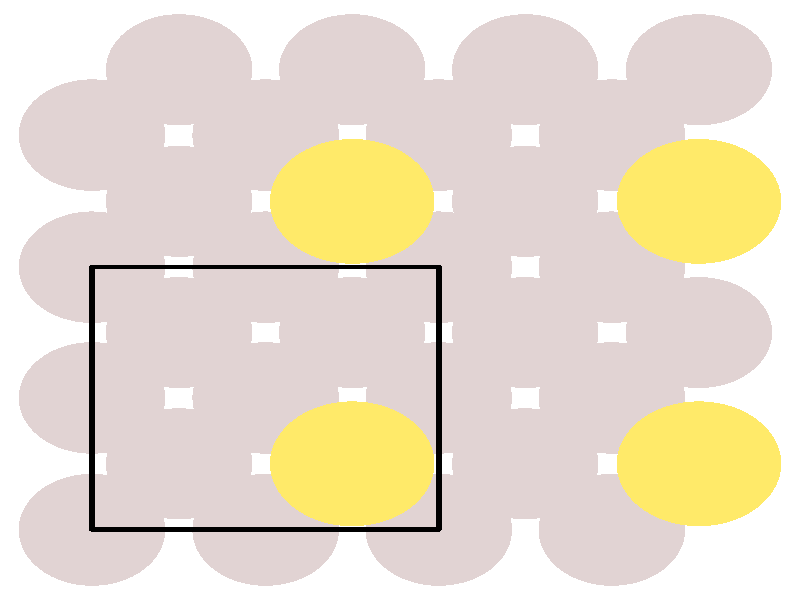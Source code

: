 #include "colors.inc"
#include "finish.inc"

global_settings {assumed_gamma 1 max_trace_level 6}
background {color White}
camera {orthographic
  right -13.22*x up 13.08*y
  direction 1.00*z
  location <0,0,50.00> look_at <0,0,0>}
light_source {<  2.00,   3.00,  40.00> color White
  area_light <0.70, 0, 0>, <0, 0.70, 0>, 3, 3
  adaptive 1 jitter}

#declare simple = finish {phong 0.7}
#declare pale = finish {ambient .5 diffuse .85 roughness .001 specular 0.200 }
#declare intermediate = finish {ambient 0.3 diffuse 0.6 specular 0.10 roughness 0.04 }
#declare vmd = finish {ambient .0 diffuse .65 phong 0.1 phong_size 40. specular 0.500 }
#declare jmol = finish {ambient .2 diffuse .6 specular 1 roughness .001 metallic}
#declare ase2 = finish {ambient 0.05 brilliance 3 diffuse 0.6 metallic specular 0.70 roughness 0.04 reflection 0.15}
#declare ase3 = finish {ambient .15 brilliance 2 diffuse .6 metallic specular 1. roughness .001 reflection .0}
#declare glass = finish {ambient .05 diffuse .3 specular 1. roughness .001}
#declare Rcell = 0.050;
#declare Rbond = 0.100;

#macro atom(LOC, R, COL, FIN)
  sphere{LOC, R texture{pigment{COL} finish{FIN}}}
#end
#macro constrain(LOC, R, COL, FIN)
union{torus{R, Rcell rotate 45*z texture{pigment{COL} finish{FIN}}}
      torus{R, Rcell rotate -45*z texture{pigment{COL} finish{FIN}}}
      translate LOC}
#end

cylinder {< -5.09,  -5.00,  -9.78>, <  0.64,  -5.00,  -9.78>, Rcell pigment {Black}}
cylinder {< -5.09,   0.72,  -9.78>, <  0.64,   0.72,  -9.78>, Rcell pigment {Black}}
cylinder {< -5.09,   0.72,   3.97>, <  0.64,   0.72,   3.97>, Rcell pigment {Black}}
cylinder {< -5.09,  -5.00,   3.97>, <  0.64,  -5.00,   3.97>, Rcell pigment {Black}}
cylinder {< -5.09,  -5.00,  -9.78>, < -5.09,   0.72,  -9.78>, Rcell pigment {Black}}
cylinder {<  0.64,  -5.00,  -9.78>, <  0.64,   0.72,  -9.78>, Rcell pigment {Black}}
cylinder {<  0.64,  -5.00,   3.97>, <  0.64,   0.72,   3.97>, Rcell pigment {Black}}
cylinder {< -5.09,  -5.00,   3.97>, < -5.09,   0.72,   3.97>, Rcell pigment {Black}}
cylinder {< -5.09,  -5.00,  -9.78>, < -5.09,  -5.00,   3.97>, Rcell pigment {Black}}
cylinder {<  0.64,  -5.00,  -9.78>, <  0.64,  -5.00,   3.97>, Rcell pigment {Black}}
cylinder {<  0.64,   0.72,  -9.78>, <  0.64,   0.72,   3.97>, Rcell pigment {Black}}
cylinder {< -5.09,   0.72,  -9.78>, < -5.09,   0.72,   3.97>, Rcell pigment {Black}}
atom(< -5.09,  -5.00,  -5.78>, 1.21, rgb <0.75, 0.65, 0.65>, ase3) // #0 
atom(< -2.22,  -5.00,  -5.78>, 1.21, rgb <0.75, 0.65, 0.65>, ase3) // #1 
atom(< -5.09,  -2.14,  -5.78>, 1.21, rgb <0.75, 0.65, 0.65>, ase3) // #2 
atom(< -2.22,  -2.14,  -5.78>, 1.21, rgb <0.75, 0.65, 0.65>, ase3) // #3 
atom(< -3.65,  -3.57,  -3.76>, 1.21, rgb <0.75, 0.65, 0.65>, ase3) // #4 
atom(< -0.79,  -3.57,  -3.76>, 1.21, rgb <0.75, 0.65, 0.65>, ase3) // #5 
atom(< -3.65,  -0.71,  -3.76>, 1.21, rgb <0.75, 0.65, 0.65>, ase3) // #6 
atom(< -0.79,  -0.71,  -3.76>, 1.21, rgb <0.75, 0.65, 0.65>, ase3) // #7 
atom(< -5.09,  -5.02,  -1.74>, 1.21, rgb <0.75, 0.65, 0.65>, ase3) // #8 
atom(< -2.22,  -5.02,  -1.74>, 1.21, rgb <0.75, 0.65, 0.65>, ase3) // #9 
atom(< -5.09,  -2.13,  -1.74>, 1.21, rgb <0.75, 0.65, 0.65>, ase3) // #10 
atom(< -2.22,  -2.13,  -1.74>, 1.21, rgb <0.75, 0.65, 0.65>, ase3) // #11 
atom(< -0.79,  -3.57,   0.00>, 1.36, rgb <1.00, 0.82, 0.14>, ase3) // #12 
atom(< -5.09,   0.72,  -5.78>, 1.21, rgb <0.75, 0.65, 0.65>, ase3) // #13 
atom(< -2.22,   0.72,  -5.78>, 1.21, rgb <0.75, 0.65, 0.65>, ase3) // #14 
atom(< -5.09,   3.59,  -5.78>, 1.21, rgb <0.75, 0.65, 0.65>, ase3) // #15 
atom(< -2.22,   3.59,  -5.78>, 1.21, rgb <0.75, 0.65, 0.65>, ase3) // #16 
atom(< -3.65,   2.15,  -3.76>, 1.21, rgb <0.75, 0.65, 0.65>, ase3) // #17 
atom(< -0.79,   2.15,  -3.76>, 1.21, rgb <0.75, 0.65, 0.65>, ase3) // #18 
atom(< -3.65,   5.02,  -3.76>, 1.21, rgb <0.75, 0.65, 0.65>, ase3) // #19 
atom(< -0.79,   5.02,  -3.76>, 1.21, rgb <0.75, 0.65, 0.65>, ase3) // #20 
atom(< -5.09,   0.71,  -1.74>, 1.21, rgb <0.75, 0.65, 0.65>, ase3) // #21 
atom(< -2.22,   0.71,  -1.74>, 1.21, rgb <0.75, 0.65, 0.65>, ase3) // #22 
atom(< -5.09,   3.60,  -1.74>, 1.21, rgb <0.75, 0.65, 0.65>, ase3) // #23 
atom(< -2.22,   3.60,  -1.74>, 1.21, rgb <0.75, 0.65, 0.65>, ase3) // #24 
atom(< -0.79,   2.15,   0.00>, 1.36, rgb <1.00, 0.82, 0.14>, ase3) // #25 
atom(<  0.64,  -5.00,  -5.78>, 1.21, rgb <0.75, 0.65, 0.65>, ase3) // #26 
atom(<  3.50,  -5.00,  -5.78>, 1.21, rgb <0.75, 0.65, 0.65>, ase3) // #27 
atom(<  0.64,  -2.14,  -5.78>, 1.21, rgb <0.75, 0.65, 0.65>, ase3) // #28 
atom(<  3.50,  -2.14,  -5.78>, 1.21, rgb <0.75, 0.65, 0.65>, ase3) // #29 
atom(<  2.07,  -3.57,  -3.76>, 1.21, rgb <0.75, 0.65, 0.65>, ase3) // #30 
atom(<  4.94,  -3.57,  -3.76>, 1.21, rgb <0.75, 0.65, 0.65>, ase3) // #31 
atom(<  2.07,  -0.71,  -3.76>, 1.21, rgb <0.75, 0.65, 0.65>, ase3) // #32 
atom(<  4.94,  -0.71,  -3.76>, 1.21, rgb <0.75, 0.65, 0.65>, ase3) // #33 
atom(<  0.64,  -5.02,  -1.74>, 1.21, rgb <0.75, 0.65, 0.65>, ase3) // #34 
atom(<  3.50,  -5.02,  -1.74>, 1.21, rgb <0.75, 0.65, 0.65>, ase3) // #35 
atom(<  0.64,  -2.13,  -1.74>, 1.21, rgb <0.75, 0.65, 0.65>, ase3) // #36 
atom(<  3.50,  -2.13,  -1.74>, 1.21, rgb <0.75, 0.65, 0.65>, ase3) // #37 
atom(<  4.94,  -3.57,   0.00>, 1.36, rgb <1.00, 0.82, 0.14>, ase3) // #38 
atom(<  0.64,   0.72,  -5.78>, 1.21, rgb <0.75, 0.65, 0.65>, ase3) // #39 
atom(<  3.50,   0.72,  -5.78>, 1.21, rgb <0.75, 0.65, 0.65>, ase3) // #40 
atom(<  0.64,   3.59,  -5.78>, 1.21, rgb <0.75, 0.65, 0.65>, ase3) // #41 
atom(<  3.50,   3.59,  -5.78>, 1.21, rgb <0.75, 0.65, 0.65>, ase3) // #42 
atom(<  2.07,   2.15,  -3.76>, 1.21, rgb <0.75, 0.65, 0.65>, ase3) // #43 
atom(<  4.94,   2.15,  -3.76>, 1.21, rgb <0.75, 0.65, 0.65>, ase3) // #44 
atom(<  2.07,   5.02,  -3.76>, 1.21, rgb <0.75, 0.65, 0.65>, ase3) // #45 
atom(<  4.94,   5.02,  -3.76>, 1.21, rgb <0.75, 0.65, 0.65>, ase3) // #46 
atom(<  0.64,   0.71,  -1.74>, 1.21, rgb <0.75, 0.65, 0.65>, ase3) // #47 
atom(<  3.50,   0.71,  -1.74>, 1.21, rgb <0.75, 0.65, 0.65>, ase3) // #48 
atom(<  0.64,   3.60,  -1.74>, 1.21, rgb <0.75, 0.65, 0.65>, ase3) // #49 
atom(<  3.50,   3.60,  -1.74>, 1.21, rgb <0.75, 0.65, 0.65>, ase3) // #50 
atom(<  4.94,   2.15,   0.00>, 1.36, rgb <1.00, 0.82, 0.14>, ase3) // #51 
